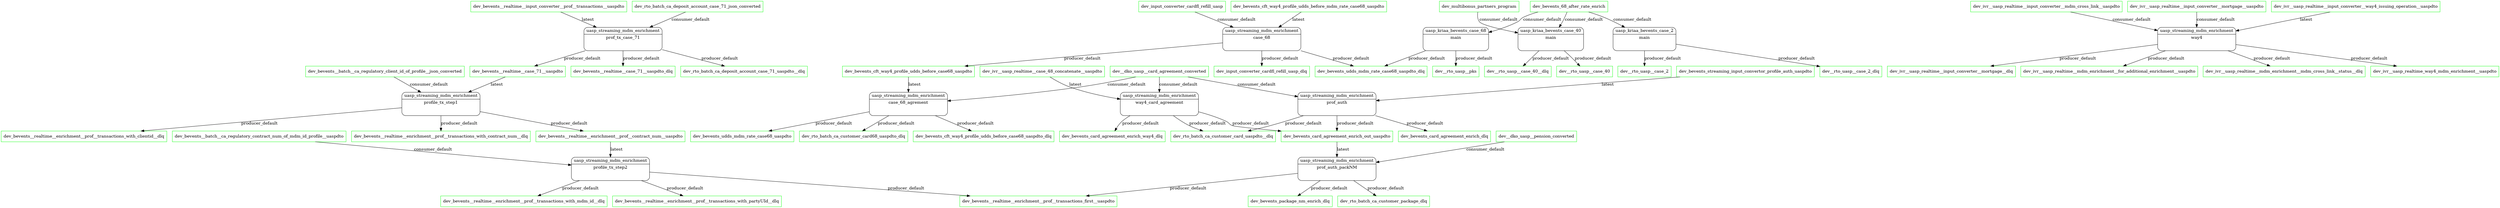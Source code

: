 @startuml
digraph dfd{
	node[shape=record]

uasp_streaming_mdm_enrichment_case_68 [label="{<f0> uasp_streaming_mdm_enrichment |<f1> case_68\n\n\n}" shape=Mrecord];
dev_bevents_cft_way4_profile_udds_before_case68_uaspdto [label="dev_bevents_cft_way4_profile_udds_before_case68_uaspdto" shape=box color=Green];
dev_bevents_udds_mdm_rate_case68_uaspdto_dlq [label="dev_bevents_udds_mdm_rate_case68_uaspdto_dlq" shape=box color=Green];
dev_input_converter_cardfl_refill_uasp_dlq [label="dev_input_converter_cardfl_refill_uasp_dlq" shape=box color=Green];
uasp_streaming_mdm_enrichment_case_68_agrement [label="{<f0> uasp_streaming_mdm_enrichment |<f1> case_68_agrement\n\n\n}" shape=Mrecord];
dev_bevents_cft_way4_profile_udds_before_case68_uaspdto_dlq [label="dev_bevents_cft_way4_profile_udds_before_case68_uaspdto_dlq" shape=box color=Green];
dev_bevents_udds_mdm_rate_case68_uaspdto [label="dev_bevents_udds_mdm_rate_case68_uaspdto" shape=box color=Green];
dev_rto_batch_ca_customer_card68_uaspdto_dlq [label="dev_rto_batch_ca_customer_card68_uaspdto_dlq" shape=box color=Green];
uasp_streaming_mdm_enrichment_prof_auth [label="{<f0> uasp_streaming_mdm_enrichment |<f1> prof_auth\n\n\n}" shape=Mrecord];
dev_bevents_card_agreement_enrich_dlq [label="dev_bevents_card_agreement_enrich_dlq" shape=box color=Green];
dev_bevents_card_agreement_enrich_out_uaspdto [label="dev_bevents_card_agreement_enrich_out_uaspdto" shape=box color=Green];
dev_rto_batch_ca_customer_card_uaspdto__dlq [label="dev_rto_batch_ca_customer_card_uaspdto__dlq" shape=box color=Green];
uasp_streaming_mdm_enrichment_prof_auth_packNM [label="{<f0> uasp_streaming_mdm_enrichment |<f1> prof_auth_packNM\n\n\n}" shape=Mrecord];
dev_bevents_package_nm_enrich_dlq [label="dev_bevents_package_nm_enrich_dlq" shape=box color=Green];
dev_bevents__realtime__enrichment__prof__transactions_first__uaspdto [label="dev_bevents__realtime__enrichment__prof__transactions_first__uaspdto" shape=box color=Green];
dev_rto_batch_ca_customer_package_dlq [label="dev_rto_batch_ca_customer_package_dlq" shape=box color=Green];
uasp_streaming_mdm_enrichment_profile_tx_step1 [label="{<f0> uasp_streaming_mdm_enrichment |<f1> profile_tx_step1\n\n\n}" shape=Mrecord];
dev_bevents__realtime__enrichment__prof__contract_num__uaspdto [label="dev_bevents__realtime__enrichment__prof__contract_num__uaspdto" shape=box color=Green];
dev_bevents__realtime__enrichment__prof__transactions_with_clientid__dlq [label="dev_bevents__realtime__enrichment__prof__transactions_with_clientid__dlq" shape=box color=Green];
dev_bevents__realtime__enrichment__prof__transactions_with_contract_num__dlq [label="dev_bevents__realtime__enrichment__prof__transactions_with_contract_num__dlq" shape=box color=Green];
uasp_streaming_mdm_enrichment_profile_tx_step2 [label="{<f0> uasp_streaming_mdm_enrichment |<f1> profile_tx_step2\n\n\n}" shape=Mrecord];
dev_bevents__realtime__enrichment__prof__transactions_with_mdm_id__dlq [label="dev_bevents__realtime__enrichment__prof__transactions_with_mdm_id__dlq" shape=box color=Green];
dev_bevents__realtime__enrichment__prof__transactions_with_partyUId__dlq [label="dev_bevents__realtime__enrichment__prof__transactions_with_partyUId__dlq" shape=box color=Green];
uasp_streaming_mdm_enrichment_prof_tx_case_71 [label="{<f0> uasp_streaming_mdm_enrichment |<f1> prof_tx_case_71\n\n\n}" shape=Mrecord];
dev_bevents__realtime__case_71__uaspdto [label="dev_bevents__realtime__case_71__uaspdto" shape=box color=Green];
dev_bevents__realtime__case_71__uaspdto_dlq [label="dev_bevents__realtime__case_71__uaspdto_dlq" shape=box color=Green];
dev_rto_batch_ca_deposit_account_case_71_uaspdto__dlq [label="dev_rto_batch_ca_deposit_account_case_71_uaspdto__dlq" shape=box color=Green];
uasp_streaming_mdm_enrichment_way4 [label="{<f0> uasp_streaming_mdm_enrichment |<f1> way4\n\n\n}" shape=Mrecord];
dev_ivr__uasp_realtime__input_converter__mortgage__dlq [label="dev_ivr__uasp_realtime__input_converter__mortgage__dlq" shape=box color=Green];
dev_ivr__uasp_realtime__mdm_enrichment__for_additional_enrichment__uaspdto [label="dev_ivr__uasp_realtime__mdm_enrichment__for_additional_enrichment__uaspdto" shape=box color=Green];
dev_bevents_68_after_rate_enrich [label="dev_bevents_68_after_rate_enrich" shape=box color=Green];
uasp_kriaa_bevents_case_2_main [label="{<f0> uasp_kriaa_bevents_case_2 |<f1> main\n\n\n}" shape=Mrecord];
dev_ivr__uasp_realtime__mdm_enrichment__mdm_cross_link__status__dlq [label="dev_ivr__uasp_realtime__mdm_enrichment__mdm_cross_link__status__dlq" shape=box color=Green];
dev_ivr__uasp_realtime_way4_mdm_enrichment__uaspdto [label="dev_ivr__uasp_realtime_way4_mdm_enrichment__uaspdto" shape=box color=Green];
uasp_streaming_mdm_enrichment_way4_card_agreement [label="{<f0> uasp_streaming_mdm_enrichment |<f1> way4_card_agreement\n\n\n}" shape=Mrecord];
dev_bevents_card_agreement_enrich_way4_dlq [label="dev_bevents_card_agreement_enrich_way4_dlq" shape=box color=Green];
dev_bevents__batch__ca_regulatory_client_id_of_profile__json_converted [label="dev_bevents__batch__ca_regulatory_client_id_of_profile__json_converted" shape=box color=Green];
dev_bevents__batch__ca_regulatory_contract_num_of_mdm_id_profile__uaspdto [label="dev_bevents__batch__ca_regulatory_contract_num_of_mdm_id_profile__uaspdto" shape=box color=Green];
dev_bevents_cft_way4_profile_udds_before_mdm_rate_case68_uaspdto [label="dev_bevents_cft_way4_profile_udds_before_mdm_rate_case68_uaspdto" shape=box color=Green];
dev_bevents__realtime__input_converter__prof__transactions__uaspdto [label="dev_bevents__realtime__input_converter__prof__transactions__uaspdto" shape=box color=Green];
dev_bevents_streaming_input_convertor_profile_auth_uaspdto [label="dev_bevents_streaming_input_convertor_profile_auth_uaspdto" shape=box color=Green];
dev__dko_uasp__card_agreement_converted [label="dev__dko_uasp__card_agreement_converted" shape=box color=Green];
dev__dko_uasp__pension_converted [label="dev__dko_uasp__pension_converted" shape=box color=Green];
dev_input_converter_cardfl_refill_uasp [label="dev_input_converter_cardfl_refill_uasp" shape=box color=Green];
dev_ivr__uasp_realtime__case_48_concatenate__uaspdto [label="dev_ivr__uasp_realtime__case_48_concatenate__uaspdto" shape=box color=Green];
dev_ivr__uasp_realtime__input_converter__mdm_cross_link__uaspdto [label="dev_ivr__uasp_realtime__input_converter__mdm_cross_link__uaspdto" shape=box color=Green];
dev_ivr__uasp_realtime__input_converter__mortgage__uaspdto [label="dev_ivr__uasp_realtime__input_converter__mortgage__uaspdto" shape=box color=Green];
dev_ivr__uasp_realtime__input_converter__way4_issuing_operation__uaspdto [label="dev_ivr__uasp_realtime__input_converter__way4_issuing_operation__uaspdto" shape=box color=Green];
dev_rto_batch_ca_deposit_account_case_71_json_converted [label="dev_rto_batch_ca_deposit_account_case_71_json_converted" shape=box color=Green];
uasp_kriaa_bevents_case_40_main [label="{<f0> uasp_kriaa_bevents_case_40 |<f1> main\n\n\n}" shape=Mrecord];
dev__rto_uasp__case_40__dlq [label="dev__rto_uasp__case_40__dlq" shape=box color=Green];
dev__rto_uasp__case_40 [label="dev__rto_uasp__case_40" shape=box color=Green];
dev_multibonus_partners_program [label="dev_multibonus_partners_program" shape=box color=Green];
uasp_kriaa_bevents_case_68_main [label="{<f0> uasp_kriaa_bevents_case_68 |<f1> main\n\n\n}" shape=Mrecord];
dev__rto_uasp__pks [label="dev__rto_uasp__pks" shape=box color=Green];
dev__rto_uasp__case_2 [label="dev__rto_uasp__case_2" shape=box color=Green];
dev__rto_uasp__case_2_dlq [label="dev__rto_uasp__case_2_dlq" shape=box color=Green];
uasp_streaming_mdm_enrichment_case_68 -> dev_bevents_cft_way4_profile_udds_before_case68_uaspdto[label="producer_default"]
uasp_streaming_mdm_enrichment_case_68 -> dev_bevents_udds_mdm_rate_case68_uaspdto_dlq[label="producer_default"]
uasp_streaming_mdm_enrichment_case_68 -> dev_input_converter_cardfl_refill_uasp_dlq[label="producer_default"]
uasp_streaming_mdm_enrichment_case_68_agrement -> dev_bevents_cft_way4_profile_udds_before_case68_uaspdto_dlq[label="producer_default"]
uasp_streaming_mdm_enrichment_case_68_agrement -> dev_bevents_udds_mdm_rate_case68_uaspdto[label="producer_default"]
uasp_streaming_mdm_enrichment_case_68_agrement -> dev_rto_batch_ca_customer_card68_uaspdto_dlq[label="producer_default"]
uasp_streaming_mdm_enrichment_prof_auth -> dev_bevents_card_agreement_enrich_dlq[label="producer_default"]
uasp_streaming_mdm_enrichment_prof_auth -> dev_bevents_card_agreement_enrich_out_uaspdto[label="producer_default"]
uasp_streaming_mdm_enrichment_prof_auth -> dev_rto_batch_ca_customer_card_uaspdto__dlq[label="producer_default"]
uasp_streaming_mdm_enrichment_prof_auth_packNM -> dev_bevents_package_nm_enrich_dlq[label="producer_default"]
uasp_streaming_mdm_enrichment_prof_auth_packNM -> dev_bevents__realtime__enrichment__prof__transactions_first__uaspdto[label="producer_default"]
uasp_streaming_mdm_enrichment_prof_auth_packNM -> dev_rto_batch_ca_customer_package_dlq[label="producer_default"]
uasp_streaming_mdm_enrichment_profile_tx_step1 -> dev_bevents__realtime__enrichment__prof__contract_num__uaspdto[label="producer_default"]
uasp_streaming_mdm_enrichment_profile_tx_step1 -> dev_bevents__realtime__enrichment__prof__transactions_with_clientid__dlq[label="producer_default"]
uasp_streaming_mdm_enrichment_profile_tx_step1 -> dev_bevents__realtime__enrichment__prof__transactions_with_contract_num__dlq[label="producer_default"]
uasp_streaming_mdm_enrichment_profile_tx_step2 -> dev_bevents__realtime__enrichment__prof__transactions_first__uaspdto[label="producer_default"]
uasp_streaming_mdm_enrichment_profile_tx_step2 -> dev_bevents__realtime__enrichment__prof__transactions_with_mdm_id__dlq[label="producer_default"]
uasp_streaming_mdm_enrichment_profile_tx_step2 -> dev_bevents__realtime__enrichment__prof__transactions_with_partyUId__dlq[label="producer_default"]
uasp_streaming_mdm_enrichment_prof_tx_case_71 -> dev_bevents__realtime__case_71__uaspdto[label="producer_default"]
uasp_streaming_mdm_enrichment_prof_tx_case_71 -> dev_bevents__realtime__case_71__uaspdto_dlq[label="producer_default"]
uasp_streaming_mdm_enrichment_prof_tx_case_71 -> dev_rto_batch_ca_deposit_account_case_71_uaspdto__dlq[label="producer_default"]
uasp_streaming_mdm_enrichment_way4 -> dev_ivr__uasp_realtime__input_converter__mortgage__dlq[label="producer_default"]
uasp_streaming_mdm_enrichment_way4 -> dev_ivr__uasp_realtime__mdm_enrichment__for_additional_enrichment__uaspdto[label="producer_default"]
dev_bevents_68_after_rate_enrich -> uasp_kriaa_bevents_case_2_main[label="consumer_default"]
uasp_streaming_mdm_enrichment_way4 -> dev_ivr__uasp_realtime__mdm_enrichment__mdm_cross_link__status__dlq[label="producer_default"]
uasp_streaming_mdm_enrichment_way4 -> dev_ivr__uasp_realtime_way4_mdm_enrichment__uaspdto[label="producer_default"]
uasp_streaming_mdm_enrichment_way4_card_agreement -> dev_bevents_card_agreement_enrich_out_uaspdto[label="producer_default"]
uasp_streaming_mdm_enrichment_way4_card_agreement -> dev_bevents_card_agreement_enrich_way4_dlq[label="producer_default"]
uasp_streaming_mdm_enrichment_way4_card_agreement -> dev_rto_batch_ca_customer_card_uaspdto__dlq[label="producer_default"]
dev_bevents__batch__ca_regulatory_client_id_of_profile__json_converted -> uasp_streaming_mdm_enrichment_profile_tx_step1[label="consumer_default"]
dev_bevents__batch__ca_regulatory_contract_num_of_mdm_id_profile__uaspdto -> uasp_streaming_mdm_enrichment_profile_tx_step2[label="consumer_default"]
dev_bevents_card_agreement_enrich_out_uaspdto -> uasp_streaming_mdm_enrichment_prof_auth_packNM[label="latest"]
dev_bevents_cft_way4_profile_udds_before_case68_uaspdto -> uasp_streaming_mdm_enrichment_case_68_agrement[label="latest"]
dev_bevents_cft_way4_profile_udds_before_mdm_rate_case68_uaspdto -> uasp_streaming_mdm_enrichment_case_68[label="latest"]
dev_bevents__realtime__case_71__uaspdto -> uasp_streaming_mdm_enrichment_profile_tx_step1[label="latest"]
dev_bevents__realtime__enrichment__prof__contract_num__uaspdto -> uasp_streaming_mdm_enrichment_profile_tx_step2[label="latest"]
dev_bevents__realtime__input_converter__prof__transactions__uaspdto -> uasp_streaming_mdm_enrichment_prof_tx_case_71[label="latest"]
dev_bevents_streaming_input_convertor_profile_auth_uaspdto -> uasp_streaming_mdm_enrichment_prof_auth[label="latest"]
dev__dko_uasp__card_agreement_converted -> uasp_streaming_mdm_enrichment_case_68_agrement[label="consumer_default"]
dev__dko_uasp__card_agreement_converted -> uasp_streaming_mdm_enrichment_prof_auth[label="consumer_default"]
dev__dko_uasp__card_agreement_converted -> uasp_streaming_mdm_enrichment_way4_card_agreement[label="consumer_default"]
dev__dko_uasp__pension_converted -> uasp_streaming_mdm_enrichment_prof_auth_packNM[label="consumer_default"]
dev_input_converter_cardfl_refill_uasp -> uasp_streaming_mdm_enrichment_case_68[label="consumer_default"]
dev_ivr__uasp_realtime__case_48_concatenate__uaspdto -> uasp_streaming_mdm_enrichment_way4_card_agreement[label="latest"]
dev_ivr__uasp_realtime__input_converter__mdm_cross_link__uaspdto -> uasp_streaming_mdm_enrichment_way4[label="consumer_default"]
dev_ivr__uasp_realtime__input_converter__mortgage__uaspdto -> uasp_streaming_mdm_enrichment_way4[label="consumer_default"]
dev_ivr__uasp_realtime__input_converter__way4_issuing_operation__uaspdto -> uasp_streaming_mdm_enrichment_way4[label="latest"]
dev_rto_batch_ca_deposit_account_case_71_json_converted -> uasp_streaming_mdm_enrichment_prof_tx_case_71[label="consumer_default"]
uasp_kriaa_bevents_case_40_main -> dev__rto_uasp__case_40__dlq[label="producer_default"]
uasp_kriaa_bevents_case_40_main -> dev__rto_uasp__case_40[label="producer_default"]
dev_bevents_68_after_rate_enrich -> uasp_kriaa_bevents_case_40_main[label="consumer_default"]
dev_multibonus_partners_program -> uasp_kriaa_bevents_case_40_main[label="consumer_default"]
dev_bevents_68_after_rate_enrich -> uasp_kriaa_bevents_case_68_main[label="consumer_default"]
uasp_kriaa_bevents_case_68_main -> dev__rto_uasp__pks[label="producer_default"]
uasp_kriaa_bevents_case_68_main -> dev_bevents_udds_mdm_rate_case68_uaspdto_dlq[label="producer_default"]
uasp_kriaa_bevents_case_2_main -> dev__rto_uasp__case_2[label="producer_default"]
uasp_kriaa_bevents_case_2_main -> dev__rto_uasp__case_2_dlq[label="producer_default"]

}
@enduml